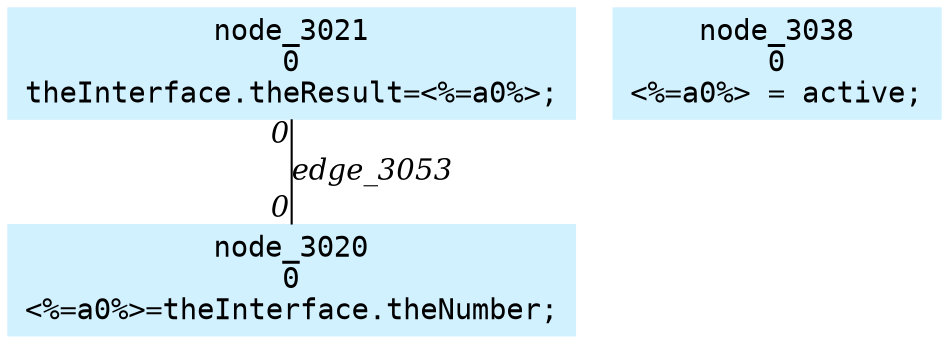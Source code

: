 digraph g{node_3020 [shape=box, style=filled, color="#d1f1ff", fontname="Courier", label="node_3020
0
<%=a0%>=theInterface.theNumber;
" ]
node_3021 [shape=box, style=filled, color="#d1f1ff", fontname="Courier", label="node_3021
0
theInterface.theResult=<%=a0%>;
" ]
node_3038 [shape=box, style=filled, color="#d1f1ff", fontname="Courier", label="node_3038
0
<%=a0%> = active;
" ]
node_3021 -> node_3020 [dir=none, arrowHead=none, fontname="Times-Italic", label="edge_3053",  headlabel="0", taillabel="0" ]
}